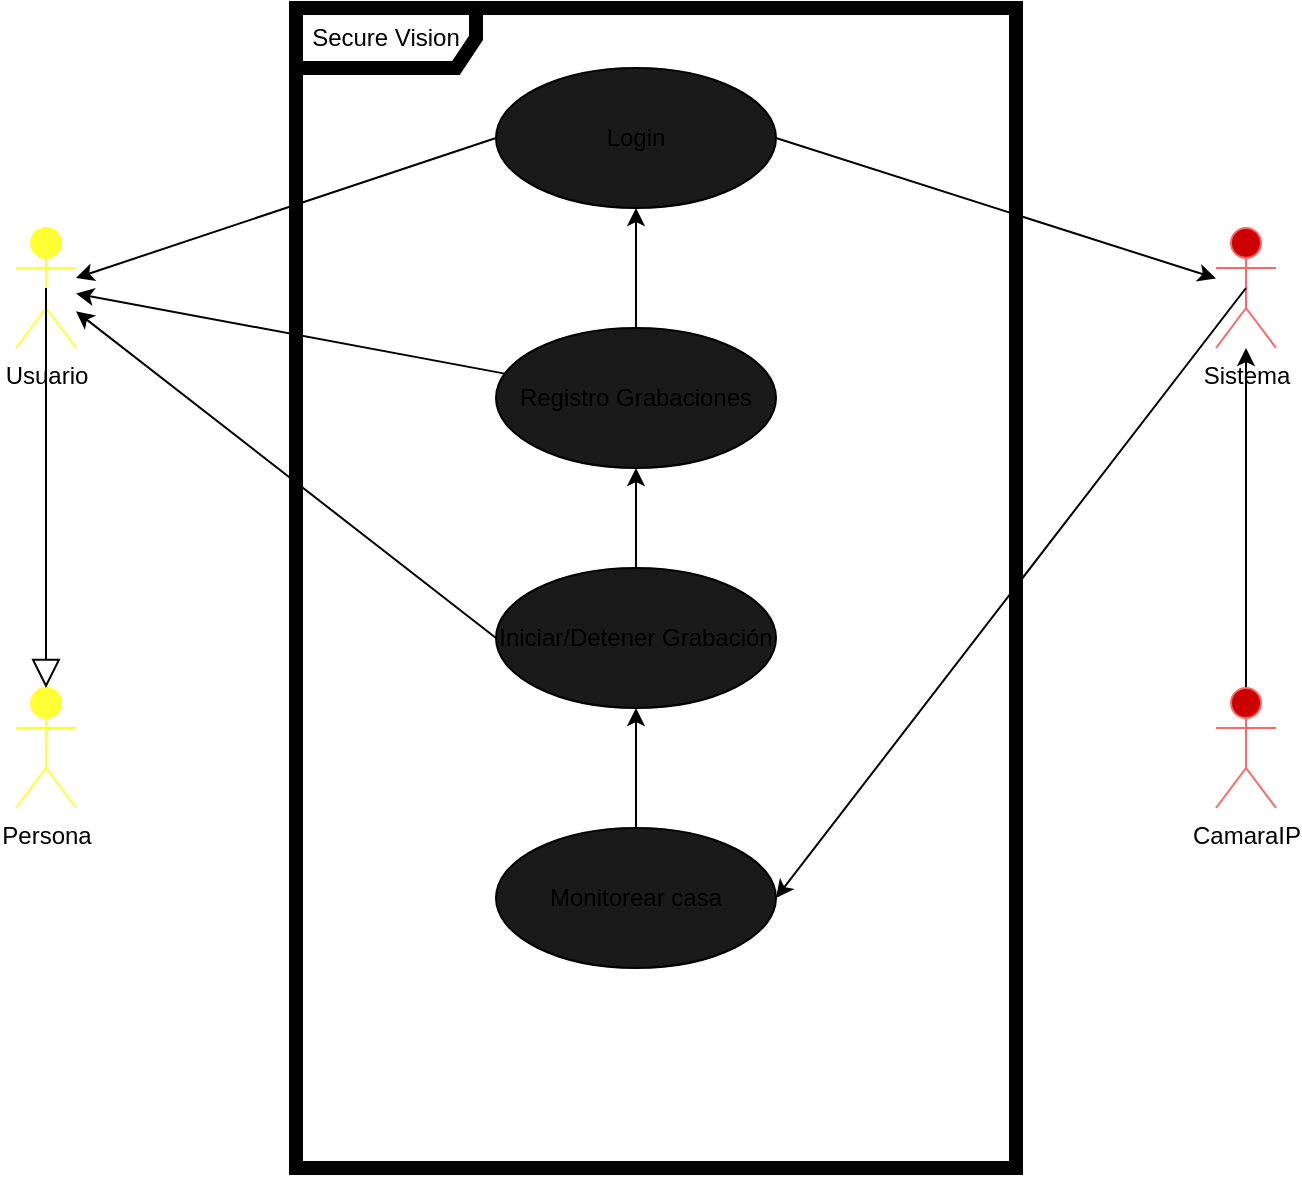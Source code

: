 <mxfile>
    <diagram id="yv0bKo-BRD1-ed17-5a-" name="Página-1">
        <mxGraphModel dx="974" dy="575" grid="1" gridSize="10" guides="1" tooltips="1" connect="1" arrows="1" fold="1" page="1" pageScale="1" pageWidth="827" pageHeight="1169" math="0" shadow="0">
            <root>
                <mxCell id="0"/>
                <mxCell id="1" parent="0"/>
                <mxCell id="20" value="Secure Vision" style="shape=umlFrame;whiteSpace=wrap;html=1;strokeWidth=7;width=90;height=30;" parent="1" vertex="1">
                    <mxGeometry x="239" y="30" width="360" height="580" as="geometry"/>
                </mxCell>
                <mxCell id="2" value="Persona" style="shape=umlActor;verticalLabelPosition=bottom;verticalAlign=top;html=1;fillColor=#FFFF33;strokeColor=#FFFF33;" parent="1" vertex="1">
                    <mxGeometry x="99" y="370" width="30" height="60" as="geometry"/>
                </mxCell>
                <mxCell id="10" value="Usuario" style="shape=umlActor;verticalLabelPosition=bottom;verticalAlign=top;html=1;fillColor=#FFFF33;strokeColor=#FFFF33;" parent="1" vertex="1">
                    <mxGeometry x="99" y="140" width="30" height="60" as="geometry"/>
                </mxCell>
                <mxCell id="13" value="Sistema" style="shape=umlActor;verticalLabelPosition=bottom;verticalAlign=top;html=1;fillColor=#CC0000;strokeColor=#FF6666;" parent="1" vertex="1">
                    <mxGeometry x="699" y="140" width="30" height="60" as="geometry"/>
                </mxCell>
                <mxCell id="53" style="edgeStyle=none;html=1;exitX=0.5;exitY=0;exitDx=0;exitDy=0;exitPerimeter=0;" parent="1" source="15" target="13" edge="1">
                    <mxGeometry relative="1" as="geometry"/>
                </mxCell>
                <mxCell id="15" value="CamaraIP&lt;br&gt;" style="shape=umlActor;verticalLabelPosition=bottom;verticalAlign=top;html=1;fillColor=#CC0000;strokeColor=#FF6666;" parent="1" vertex="1">
                    <mxGeometry x="699" y="370" width="30" height="60" as="geometry"/>
                </mxCell>
                <mxCell id="47" style="edgeStyle=none;html=1;exitX=0.5;exitY=0;exitDx=0;exitDy=0;fontFamily=Helvetica;fontSize=12;fontColor=default;endArrow=classic;endFill=1;" parent="1" source="17" edge="1" target="40">
                    <mxGeometry relative="1" as="geometry">
                        <mxPoint x="409" y="280" as="targetPoint"/>
                    </mxGeometry>
                </mxCell>
                <mxCell id="58" style="edgeStyle=none;html=1;exitX=0;exitY=0.5;exitDx=0;exitDy=0;" edge="1" parent="1" source="17" target="10">
                    <mxGeometry relative="1" as="geometry"/>
                </mxCell>
                <mxCell id="17" value="Iniciar/Detener Grabación" style="ellipse;whiteSpace=wrap;html=1;fillColor=#1A1A1A;" parent="1" vertex="1">
                    <mxGeometry x="339" y="310" width="140" height="70" as="geometry"/>
                </mxCell>
                <mxCell id="46" style="edgeStyle=none;html=1;exitX=0.5;exitY=0;exitDx=0;exitDy=0;entryX=0.5;entryY=1;entryDx=0;entryDy=0;fontFamily=Helvetica;fontSize=12;fontColor=default;endArrow=classic;endFill=1;" parent="1" source="19" target="17" edge="1">
                    <mxGeometry relative="1" as="geometry"/>
                </mxCell>
                <mxCell id="19" value="Monitorear casa" style="ellipse;whiteSpace=wrap;html=1;fillColor=#1A1A1A;" parent="1" vertex="1">
                    <mxGeometry x="339" y="440" width="140" height="70" as="geometry"/>
                </mxCell>
                <mxCell id="35" value="" style="endArrow=block;endFill=0;endSize=12;html=1;fontFamily=Helvetica;fontSize=12;fontColor=default;exitX=0.5;exitY=0.5;exitDx=0;exitDy=0;exitPerimeter=0;entryX=0.5;entryY=0;entryDx=0;entryDy=0;entryPerimeter=0;" parent="1" source="10" target="2" edge="1">
                    <mxGeometry width="160" relative="1" as="geometry">
                        <mxPoint x="119" y="510" as="sourcePoint"/>
                        <mxPoint x="122" y="376" as="targetPoint"/>
                    </mxGeometry>
                </mxCell>
                <mxCell id="52" style="edgeStyle=none;html=1;exitX=0.5;exitY=0;exitDx=0;exitDy=0;entryX=0.5;entryY=1;entryDx=0;entryDy=0;" parent="1" source="40" target="49" edge="1">
                    <mxGeometry relative="1" as="geometry"/>
                </mxCell>
                <mxCell id="40" value="Registro Grabaciones" style="ellipse;whiteSpace=wrap;html=1;fillColor=#1A1A1A;" parent="1" vertex="1">
                    <mxGeometry x="339" y="190" width="140" height="70" as="geometry"/>
                </mxCell>
                <mxCell id="41" style="edgeStyle=none;html=1;fontFamily=Helvetica;fontSize=12;fontColor=default;endArrow=classic;endFill=1;" parent="1" source="40" target="10" edge="1">
                    <mxGeometry relative="1" as="geometry">
                        <mxPoint x="339" y="190.0" as="sourcePoint"/>
                        <mxPoint x="189" y="405" as="targetPoint"/>
                    </mxGeometry>
                </mxCell>
                <mxCell id="12" style="edgeStyle=none;html=1;exitX=0.5;exitY=0.5;exitDx=0;exitDy=0;exitPerimeter=0;entryX=1;entryY=0.5;entryDx=0;entryDy=0;" parent="1" source="13" target="19" edge="1">
                    <mxGeometry relative="1" as="geometry"/>
                </mxCell>
                <mxCell id="50" style="edgeStyle=none;html=1;exitX=0;exitY=0.5;exitDx=0;exitDy=0;" parent="1" source="49" target="10" edge="1">
                    <mxGeometry relative="1" as="geometry"/>
                </mxCell>
                <mxCell id="51" style="edgeStyle=none;html=1;exitX=1;exitY=0.5;exitDx=0;exitDy=0;" parent="1" source="49" target="13" edge="1">
                    <mxGeometry relative="1" as="geometry">
                        <mxPoint x="649" y="180" as="targetPoint"/>
                    </mxGeometry>
                </mxCell>
                <mxCell id="49" value="Login" style="ellipse;whiteSpace=wrap;html=1;fillColor=#1A1A1A;" parent="1" vertex="1">
                    <mxGeometry x="339" y="60" width="140" height="70" as="geometry"/>
                </mxCell>
            </root>
        </mxGraphModel>
    </diagram>
</mxfile>